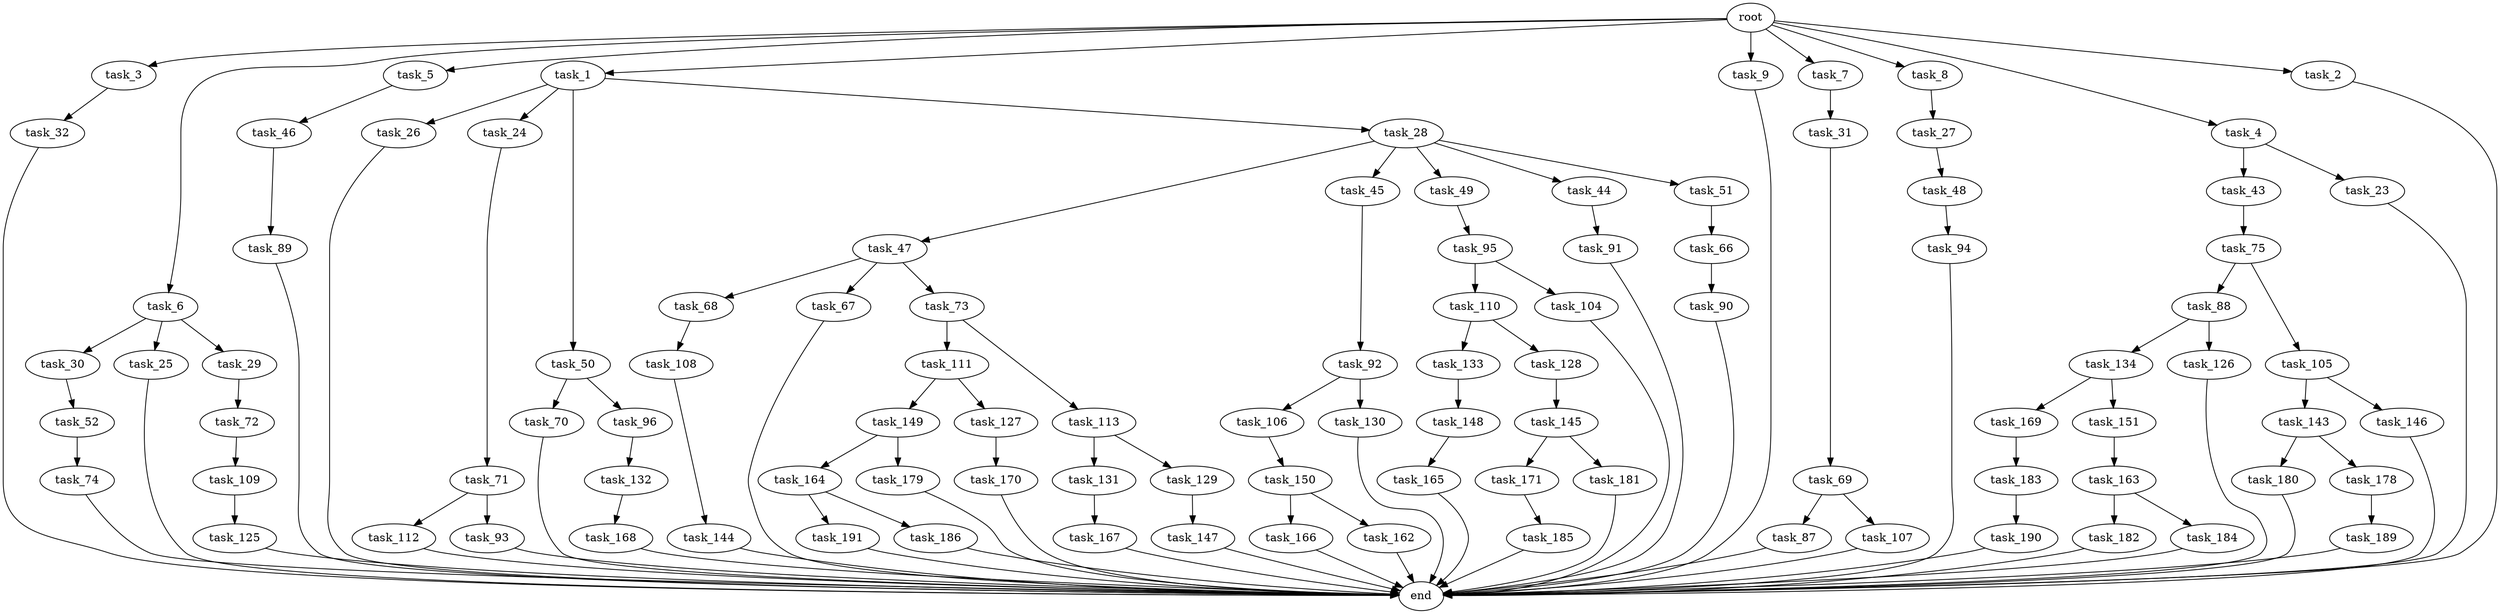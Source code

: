 digraph G {
  task_110 [size="549755813888.000000"];
  task_31 [size="695784701952.000000"];
  task_147 [size="858993459200.000000"];
  task_47 [size="214748364800.000000"];
  task_112 [size="214748364800.000000"];
  task_167 [size="420906795008.000000"];
  task_106 [size="34359738368.000000"];
  task_132 [size="309237645312.000000"];
  task_165 [size="858993459200.000000"];
  task_32 [size="695784701952.000000"];
  task_30 [size="77309411328.000000"];
  task_111 [size="77309411328.000000"];
  task_134 [size="420906795008.000000"];
  task_169 [size="420906795008.000000"];
  end [size="0.000000"];
  task_27 [size="34359738368.000000"];
  task_164 [size="137438953472.000000"];
  task_74 [size="420906795008.000000"];
  task_104 [size="549755813888.000000"];
  task_143 [size="549755813888.000000"];
  task_70 [size="695784701952.000000"];
  task_95 [size="858993459200.000000"];
  task_66 [size="137438953472.000000"];
  task_3 [size="1024.000000"];
  task_6 [size="1024.000000"];
  task_185 [size="695784701952.000000"];
  task_46 [size="77309411328.000000"];
  task_88 [size="695784701952.000000"];
  task_131 [size="858993459200.000000"];
  task_5 [size="1024.000000"];
  task_149 [size="214748364800.000000"];
  task_25 [size="77309411328.000000"];
  task_145 [size="34359738368.000000"];
  task_166 [size="77309411328.000000"];
  task_183 [size="77309411328.000000"];
  task_87 [size="34359738368.000000"];
  task_162 [size="77309411328.000000"];
  task_146 [size="549755813888.000000"];
  task_1 [size="1024.000000"];
  task_9 [size="1024.000000"];
  task_68 [size="549755813888.000000"];
  task_67 [size="549755813888.000000"];
  task_29 [size="77309411328.000000"];
  task_182 [size="549755813888.000000"];
  task_179 [size="137438953472.000000"];
  task_109 [size="214748364800.000000"];
  task_133 [size="77309411328.000000"];
  task_144 [size="309237645312.000000"];
  task_191 [size="549755813888.000000"];
  task_180 [size="137438953472.000000"];
  task_108 [size="309237645312.000000"];
  task_130 [size="34359738368.000000"];
  task_75 [size="858993459200.000000"];
  task_45 [size="214748364800.000000"];
  task_26 [size="214748364800.000000"];
  task_150 [size="137438953472.000000"];
  task_69 [size="309237645312.000000"];
  task_89 [size="695784701952.000000"];
  task_94 [size="77309411328.000000"];
  task_186 [size="549755813888.000000"];
  task_43 [size="695784701952.000000"];
  task_90 [size="858993459200.000000"];
  task_128 [size="77309411328.000000"];
  task_91 [size="137438953472.000000"];
  task_125 [size="214748364800.000000"];
  task_151 [size="420906795008.000000"];
  task_189 [size="695784701952.000000"];
  task_129 [size="858993459200.000000"];
  task_72 [size="77309411328.000000"];
  task_107 [size="34359738368.000000"];
  task_96 [size="695784701952.000000"];
  task_48 [size="77309411328.000000"];
  task_184 [size="549755813888.000000"];
  task_126 [size="420906795008.000000"];
  task_7 [size="1024.000000"];
  task_24 [size="214748364800.000000"];
  task_171 [size="549755813888.000000"];
  task_50 [size="214748364800.000000"];
  task_28 [size="214748364800.000000"];
  root [size="0.000000"];
  task_49 [size="214748364800.000000"];
  task_127 [size="214748364800.000000"];
  task_23 [size="695784701952.000000"];
  task_92 [size="137438953472.000000"];
  task_8 [size="1024.000000"];
  task_168 [size="309237645312.000000"];
  task_44 [size="214748364800.000000"];
  task_163 [size="858993459200.000000"];
  task_181 [size="549755813888.000000"];
  task_148 [size="77309411328.000000"];
  task_170 [size="309237645312.000000"];
  task_52 [size="858993459200.000000"];
  task_73 [size="549755813888.000000"];
  task_105 [size="695784701952.000000"];
  task_4 [size="1024.000000"];
  task_190 [size="214748364800.000000"];
  task_93 [size="214748364800.000000"];
  task_71 [size="77309411328.000000"];
  task_2 [size="1024.000000"];
  task_178 [size="137438953472.000000"];
  task_113 [size="77309411328.000000"];
  task_51 [size="214748364800.000000"];

  task_110 -> task_128 [size="75497472.000000"];
  task_110 -> task_133 [size="75497472.000000"];
  task_31 -> task_69 [size="301989888.000000"];
  task_147 -> end [size="1.000000"];
  task_47 -> task_73 [size="536870912.000000"];
  task_47 -> task_68 [size="536870912.000000"];
  task_47 -> task_67 [size="536870912.000000"];
  task_112 -> end [size="1.000000"];
  task_167 -> end [size="1.000000"];
  task_106 -> task_150 [size="134217728.000000"];
  task_132 -> task_168 [size="301989888.000000"];
  task_165 -> end [size="1.000000"];
  task_32 -> end [size="1.000000"];
  task_30 -> task_52 [size="838860800.000000"];
  task_111 -> task_127 [size="209715200.000000"];
  task_111 -> task_149 [size="209715200.000000"];
  task_134 -> task_151 [size="411041792.000000"];
  task_134 -> task_169 [size="411041792.000000"];
  task_169 -> task_183 [size="75497472.000000"];
  task_27 -> task_48 [size="75497472.000000"];
  task_164 -> task_191 [size="536870912.000000"];
  task_164 -> task_186 [size="536870912.000000"];
  task_74 -> end [size="1.000000"];
  task_104 -> end [size="1.000000"];
  task_143 -> task_180 [size="134217728.000000"];
  task_143 -> task_178 [size="134217728.000000"];
  task_70 -> end [size="1.000000"];
  task_95 -> task_110 [size="536870912.000000"];
  task_95 -> task_104 [size="536870912.000000"];
  task_66 -> task_90 [size="838860800.000000"];
  task_3 -> task_32 [size="679477248.000000"];
  task_6 -> task_30 [size="75497472.000000"];
  task_6 -> task_25 [size="75497472.000000"];
  task_6 -> task_29 [size="75497472.000000"];
  task_185 -> end [size="1.000000"];
  task_46 -> task_89 [size="679477248.000000"];
  task_88 -> task_126 [size="411041792.000000"];
  task_88 -> task_134 [size="411041792.000000"];
  task_131 -> task_167 [size="411041792.000000"];
  task_5 -> task_46 [size="75497472.000000"];
  task_149 -> task_164 [size="134217728.000000"];
  task_149 -> task_179 [size="134217728.000000"];
  task_25 -> end [size="1.000000"];
  task_145 -> task_171 [size="536870912.000000"];
  task_145 -> task_181 [size="536870912.000000"];
  task_166 -> end [size="1.000000"];
  task_183 -> task_190 [size="209715200.000000"];
  task_87 -> end [size="1.000000"];
  task_162 -> end [size="1.000000"];
  task_146 -> end [size="1.000000"];
  task_1 -> task_24 [size="209715200.000000"];
  task_1 -> task_26 [size="209715200.000000"];
  task_1 -> task_50 [size="209715200.000000"];
  task_1 -> task_28 [size="209715200.000000"];
  task_9 -> end [size="1.000000"];
  task_68 -> task_108 [size="301989888.000000"];
  task_67 -> end [size="1.000000"];
  task_29 -> task_72 [size="75497472.000000"];
  task_182 -> end [size="1.000000"];
  task_179 -> end [size="1.000000"];
  task_109 -> task_125 [size="209715200.000000"];
  task_133 -> task_148 [size="75497472.000000"];
  task_144 -> end [size="1.000000"];
  task_191 -> end [size="1.000000"];
  task_180 -> end [size="1.000000"];
  task_108 -> task_144 [size="301989888.000000"];
  task_130 -> end [size="1.000000"];
  task_75 -> task_88 [size="679477248.000000"];
  task_75 -> task_105 [size="679477248.000000"];
  task_45 -> task_92 [size="134217728.000000"];
  task_26 -> end [size="1.000000"];
  task_150 -> task_166 [size="75497472.000000"];
  task_150 -> task_162 [size="75497472.000000"];
  task_69 -> task_87 [size="33554432.000000"];
  task_69 -> task_107 [size="33554432.000000"];
  task_89 -> end [size="1.000000"];
  task_94 -> end [size="1.000000"];
  task_186 -> end [size="1.000000"];
  task_43 -> task_75 [size="838860800.000000"];
  task_90 -> end [size="1.000000"];
  task_128 -> task_145 [size="33554432.000000"];
  task_91 -> end [size="1.000000"];
  task_125 -> end [size="1.000000"];
  task_151 -> task_163 [size="838860800.000000"];
  task_189 -> end [size="1.000000"];
  task_129 -> task_147 [size="838860800.000000"];
  task_72 -> task_109 [size="209715200.000000"];
  task_107 -> end [size="1.000000"];
  task_96 -> task_132 [size="301989888.000000"];
  task_48 -> task_94 [size="75497472.000000"];
  task_184 -> end [size="1.000000"];
  task_126 -> end [size="1.000000"];
  task_7 -> task_31 [size="679477248.000000"];
  task_24 -> task_71 [size="75497472.000000"];
  task_171 -> task_185 [size="679477248.000000"];
  task_50 -> task_70 [size="679477248.000000"];
  task_50 -> task_96 [size="679477248.000000"];
  task_28 -> task_45 [size="209715200.000000"];
  task_28 -> task_44 [size="209715200.000000"];
  task_28 -> task_51 [size="209715200.000000"];
  task_28 -> task_49 [size="209715200.000000"];
  task_28 -> task_47 [size="209715200.000000"];
  root -> task_9 [size="1.000000"];
  root -> task_5 [size="1.000000"];
  root -> task_7 [size="1.000000"];
  root -> task_2 [size="1.000000"];
  root -> task_1 [size="1.000000"];
  root -> task_8 [size="1.000000"];
  root -> task_4 [size="1.000000"];
  root -> task_3 [size="1.000000"];
  root -> task_6 [size="1.000000"];
  task_49 -> task_95 [size="838860800.000000"];
  task_127 -> task_170 [size="301989888.000000"];
  task_23 -> end [size="1.000000"];
  task_92 -> task_106 [size="33554432.000000"];
  task_92 -> task_130 [size="33554432.000000"];
  task_8 -> task_27 [size="33554432.000000"];
  task_168 -> end [size="1.000000"];
  task_44 -> task_91 [size="134217728.000000"];
  task_163 -> task_182 [size="536870912.000000"];
  task_163 -> task_184 [size="536870912.000000"];
  task_181 -> end [size="1.000000"];
  task_148 -> task_165 [size="838860800.000000"];
  task_170 -> end [size="1.000000"];
  task_52 -> task_74 [size="411041792.000000"];
  task_73 -> task_111 [size="75497472.000000"];
  task_73 -> task_113 [size="75497472.000000"];
  task_105 -> task_143 [size="536870912.000000"];
  task_105 -> task_146 [size="536870912.000000"];
  task_4 -> task_23 [size="679477248.000000"];
  task_4 -> task_43 [size="679477248.000000"];
  task_190 -> end [size="1.000000"];
  task_93 -> end [size="1.000000"];
  task_71 -> task_112 [size="209715200.000000"];
  task_71 -> task_93 [size="209715200.000000"];
  task_2 -> end [size="1.000000"];
  task_178 -> task_189 [size="679477248.000000"];
  task_113 -> task_129 [size="838860800.000000"];
  task_113 -> task_131 [size="838860800.000000"];
  task_51 -> task_66 [size="134217728.000000"];
}
